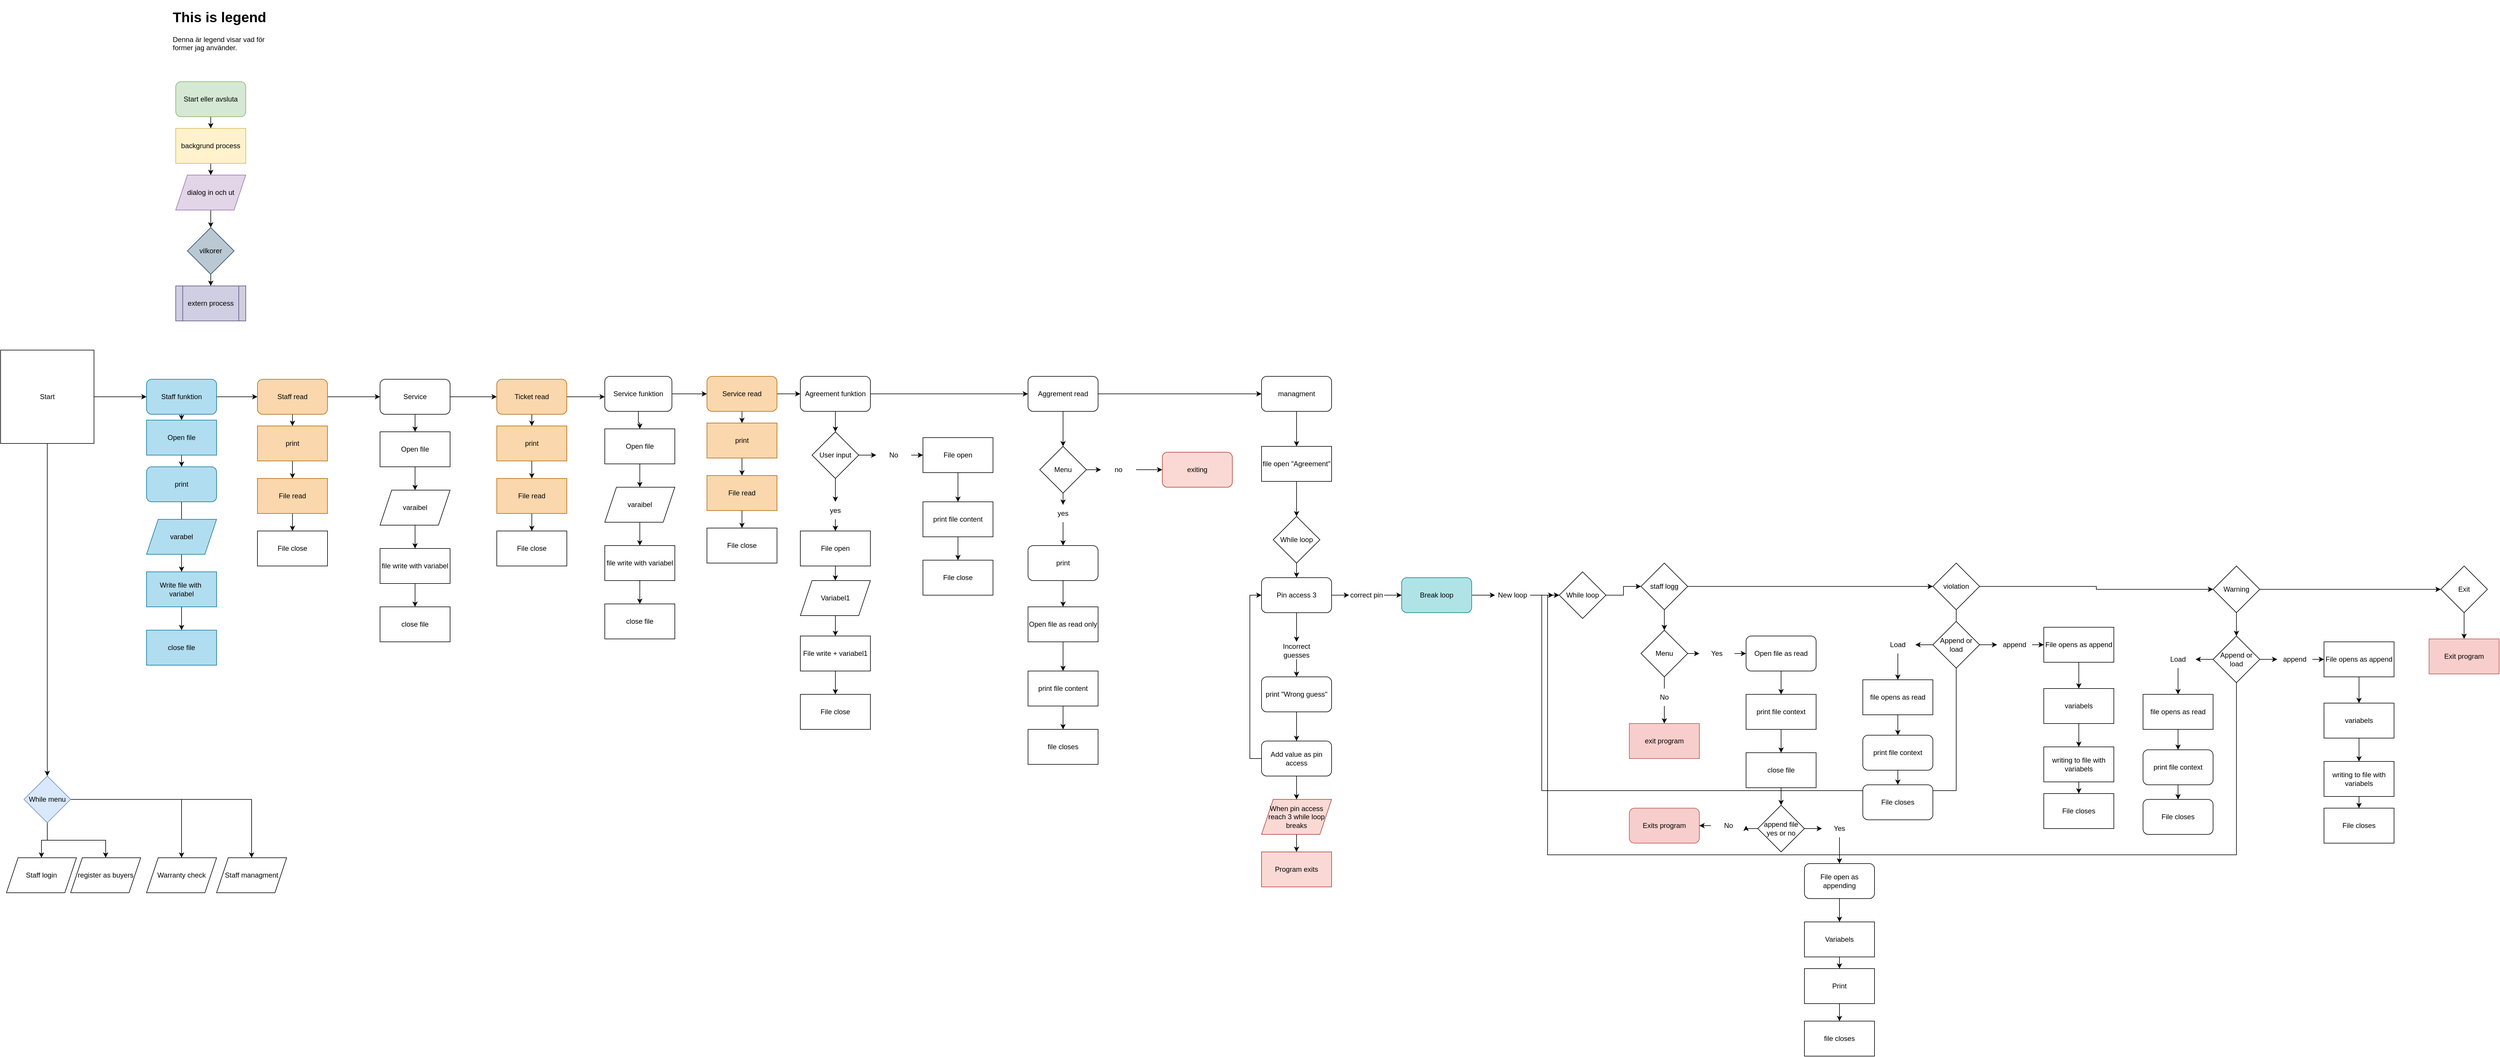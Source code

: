 <mxfile version="19.0.3" type="device"><diagram id="etsDUK-L8ssYxKM-hPAx" name="Page-1"><mxGraphModel dx="770" dy="2558" grid="1" gridSize="10" guides="1" tooltips="1" connect="1" arrows="1" fold="1" page="1" pageScale="1" pageWidth="850" pageHeight="1100" math="0" shadow="0"><root><mxCell id="0"/><mxCell id="1" parent="0"/><mxCell id="qffwkx-QVSeS7XkW_qyb-30" style="edgeStyle=orthogonalEdgeStyle;rounded=0;orthogonalLoop=1;jettySize=auto;html=1;" parent="1" source="qffwkx-QVSeS7XkW_qyb-1" target="qffwkx-QVSeS7XkW_qyb-2" edge="1"><mxGeometry relative="1" as="geometry"/></mxCell><mxCell id="CJwSPRKQZsO8ntQ9hQlv-50" style="edgeStyle=orthogonalEdgeStyle;rounded=0;orthogonalLoop=1;jettySize=auto;html=1;" edge="1" parent="1" source="qffwkx-QVSeS7XkW_qyb-1" target="CJwSPRKQZsO8ntQ9hQlv-49"><mxGeometry relative="1" as="geometry"/></mxCell><mxCell id="qffwkx-QVSeS7XkW_qyb-1" value="Start" style="rounded=0;whiteSpace=wrap;html=1;" parent="1" vertex="1"><mxGeometry x="240" y="420" width="160" height="160" as="geometry"/></mxCell><mxCell id="qffwkx-QVSeS7XkW_qyb-9" style="edgeStyle=orthogonalEdgeStyle;rounded=0;orthogonalLoop=1;jettySize=auto;html=1;exitX=0.5;exitY=1;exitDx=0;exitDy=0;entryX=0.5;entryY=0;entryDx=0;entryDy=0;" parent="1" source="qffwkx-QVSeS7XkW_qyb-2" edge="1"><mxGeometry relative="1" as="geometry"><mxPoint x="550" y="540" as="targetPoint"/></mxGeometry></mxCell><mxCell id="qffwkx-QVSeS7XkW_qyb-31" style="edgeStyle=orthogonalEdgeStyle;rounded=0;orthogonalLoop=1;jettySize=auto;html=1;" parent="1" source="qffwkx-QVSeS7XkW_qyb-2" target="qffwkx-QVSeS7XkW_qyb-32" edge="1"><mxGeometry relative="1" as="geometry"><mxPoint x="710" y="500" as="targetPoint"/></mxGeometry></mxCell><mxCell id="qffwkx-QVSeS7XkW_qyb-2" value="Staff funktion" style="rounded=1;whiteSpace=wrap;html=1;fillColor=#b1ddf0;strokeColor=#10739e;" parent="1" vertex="1"><mxGeometry x="490" y="470" width="120" height="60" as="geometry"/></mxCell><mxCell id="qffwkx-QVSeS7XkW_qyb-6" style="edgeStyle=orthogonalEdgeStyle;rounded=0;orthogonalLoop=1;jettySize=auto;html=1;entryX=0.75;entryY=0;entryDx=0;entryDy=0;" parent="1" source="qffwkx-QVSeS7XkW_qyb-3" target="qffwkx-QVSeS7XkW_qyb-25" edge="1"><mxGeometry relative="1" as="geometry"><mxPoint x="550" y="720" as="targetPoint"/><Array as="points"><mxPoint x="550" y="740"/></Array></mxGeometry></mxCell><mxCell id="qffwkx-QVSeS7XkW_qyb-3" value="print" style="rounded=1;whiteSpace=wrap;html=1;fillColor=#b1ddf0;strokeColor=#10739e;" parent="1" vertex="1"><mxGeometry x="490" y="620" width="120" height="60" as="geometry"/></mxCell><mxCell id="qffwkx-QVSeS7XkW_qyb-10" style="edgeStyle=orthogonalEdgeStyle;rounded=0;orthogonalLoop=1;jettySize=auto;html=1;exitX=0.5;exitY=1;exitDx=0;exitDy=0;entryX=0.5;entryY=0;entryDx=0;entryDy=0;" parent="1" target="qffwkx-QVSeS7XkW_qyb-3" edge="1"><mxGeometry relative="1" as="geometry"><mxPoint x="550" y="600" as="sourcePoint"/></mxGeometry></mxCell><mxCell id="qffwkx-QVSeS7XkW_qyb-19" style="edgeStyle=orthogonalEdgeStyle;rounded=0;orthogonalLoop=1;jettySize=auto;html=1;" parent="1" source="qffwkx-QVSeS7XkW_qyb-14" target="qffwkx-QVSeS7XkW_qyb-15" edge="1"><mxGeometry relative="1" as="geometry"/></mxCell><mxCell id="qffwkx-QVSeS7XkW_qyb-14" value="Start eller avsluta" style="rounded=1;whiteSpace=wrap;html=1;fillColor=#d5e8d4;strokeColor=#82b366;" parent="1" vertex="1"><mxGeometry x="540" y="-40" width="120" height="60" as="geometry"/></mxCell><mxCell id="qffwkx-QVSeS7XkW_qyb-20" style="edgeStyle=orthogonalEdgeStyle;rounded=0;orthogonalLoop=1;jettySize=auto;html=1;exitX=0.5;exitY=1;exitDx=0;exitDy=0;" parent="1" source="qffwkx-QVSeS7XkW_qyb-15" target="qffwkx-QVSeS7XkW_qyb-16" edge="1"><mxGeometry relative="1" as="geometry"/></mxCell><mxCell id="qffwkx-QVSeS7XkW_qyb-15" value="backgrund process" style="rounded=0;whiteSpace=wrap;html=1;fillColor=#fff2cc;strokeColor=#d6b656;" parent="1" vertex="1"><mxGeometry x="540" y="40" width="120" height="60" as="geometry"/></mxCell><mxCell id="qffwkx-QVSeS7XkW_qyb-21" style="edgeStyle=orthogonalEdgeStyle;rounded=0;orthogonalLoop=1;jettySize=auto;html=1;" parent="1" source="qffwkx-QVSeS7XkW_qyb-16" target="qffwkx-QVSeS7XkW_qyb-17" edge="1"><mxGeometry relative="1" as="geometry"/></mxCell><mxCell id="qffwkx-QVSeS7XkW_qyb-16" value="dialog in och ut" style="shape=parallelogram;perimeter=parallelogramPerimeter;whiteSpace=wrap;html=1;fixedSize=1;fillColor=#e1d5e7;strokeColor=#9673a6;" parent="1" vertex="1"><mxGeometry x="540" y="120" width="120" height="60" as="geometry"/></mxCell><mxCell id="qffwkx-QVSeS7XkW_qyb-22" style="edgeStyle=orthogonalEdgeStyle;rounded=0;orthogonalLoop=1;jettySize=auto;html=1;exitX=0.5;exitY=1;exitDx=0;exitDy=0;" parent="1" source="qffwkx-QVSeS7XkW_qyb-17" target="qffwkx-QVSeS7XkW_qyb-18" edge="1"><mxGeometry relative="1" as="geometry"/></mxCell><mxCell id="qffwkx-QVSeS7XkW_qyb-17" value="vilkorer" style="rhombus;whiteSpace=wrap;html=1;fillColor=#bac8d3;strokeColor=#23445d;" parent="1" vertex="1"><mxGeometry x="560" y="210" width="80" height="80" as="geometry"/></mxCell><mxCell id="qffwkx-QVSeS7XkW_qyb-18" value="extern process&lt;br&gt;" style="shape=process;whiteSpace=wrap;html=1;backgroundOutline=1;fillColor=#d0cee2;strokeColor=#56517e;" parent="1" vertex="1"><mxGeometry x="540" y="310" width="120" height="60" as="geometry"/></mxCell><mxCell id="qffwkx-QVSeS7XkW_qyb-23" value="&lt;h1&gt;This is legend&lt;/h1&gt;&lt;div&gt;Denna är legend visar vad för former jag använder.&lt;/div&gt;" style="text;html=1;strokeColor=none;fillColor=none;spacing=5;spacingTop=-20;whiteSpace=wrap;overflow=hidden;rounded=0;" parent="1" vertex="1"><mxGeometry x="530" y="-170" width="190" height="120" as="geometry"/></mxCell><mxCell id="qffwkx-QVSeS7XkW_qyb-24" value="Open file" style="rounded=0;whiteSpace=wrap;html=1;fillColor=#b1ddf0;strokeColor=#10739e;" parent="1" vertex="1"><mxGeometry x="490" y="540" width="120" height="60" as="geometry"/></mxCell><mxCell id="qffwkx-QVSeS7XkW_qyb-26" style="edgeStyle=orthogonalEdgeStyle;rounded=0;orthogonalLoop=1;jettySize=auto;html=1;exitX=0.5;exitY=1;exitDx=0;exitDy=0;" parent="1" source="qffwkx-QVSeS7XkW_qyb-25" edge="1"><mxGeometry relative="1" as="geometry"><mxPoint x="550.029" y="800" as="targetPoint"/></mxGeometry></mxCell><mxCell id="qffwkx-QVSeS7XkW_qyb-25" value="varabel" style="shape=parallelogram;perimeter=parallelogramPerimeter;whiteSpace=wrap;html=1;fixedSize=1;fillColor=#b1ddf0;strokeColor=#10739e;" parent="1" vertex="1"><mxGeometry x="490" y="710" width="120" height="60" as="geometry"/></mxCell><mxCell id="qffwkx-QVSeS7XkW_qyb-29" style="edgeStyle=orthogonalEdgeStyle;rounded=0;orthogonalLoop=1;jettySize=auto;html=1;" parent="1" source="qffwkx-QVSeS7XkW_qyb-27" target="qffwkx-QVSeS7XkW_qyb-28" edge="1"><mxGeometry relative="1" as="geometry"/></mxCell><mxCell id="qffwkx-QVSeS7XkW_qyb-27" value="Write file with&amp;nbsp; variabel" style="rounded=0;whiteSpace=wrap;html=1;fillColor=#b1ddf0;strokeColor=#10739e;" parent="1" vertex="1"><mxGeometry x="490" y="800" width="120" height="60" as="geometry"/></mxCell><mxCell id="qffwkx-QVSeS7XkW_qyb-28" value="close file" style="rounded=0;whiteSpace=wrap;html=1;fillColor=#b1ddf0;strokeColor=#10739e;" parent="1" vertex="1"><mxGeometry x="490" y="900" width="120" height="60" as="geometry"/></mxCell><mxCell id="qffwkx-QVSeS7XkW_qyb-35" style="edgeStyle=orthogonalEdgeStyle;rounded=0;orthogonalLoop=1;jettySize=auto;html=1;exitX=0.5;exitY=1;exitDx=0;exitDy=0;" parent="1" source="qffwkx-QVSeS7XkW_qyb-32" target="qffwkx-QVSeS7XkW_qyb-34" edge="1"><mxGeometry relative="1" as="geometry"/></mxCell><mxCell id="qffwkx-QVSeS7XkW_qyb-39" style="edgeStyle=orthogonalEdgeStyle;rounded=0;orthogonalLoop=1;jettySize=auto;html=1;" parent="1" source="qffwkx-QVSeS7XkW_qyb-32" target="qffwkx-QVSeS7XkW_qyb-38" edge="1"><mxGeometry relative="1" as="geometry"/></mxCell><mxCell id="qffwkx-QVSeS7XkW_qyb-32" value="Staff read" style="rounded=1;whiteSpace=wrap;html=1;fillColor=#fad7ac;strokeColor=#b46504;" parent="1" vertex="1"><mxGeometry x="680" y="470" width="120" height="60" as="geometry"/></mxCell><mxCell id="qffwkx-QVSeS7XkW_qyb-36" style="edgeStyle=orthogonalEdgeStyle;rounded=0;orthogonalLoop=1;jettySize=auto;html=1;" parent="1" source="qffwkx-QVSeS7XkW_qyb-34" target="qffwkx-QVSeS7XkW_qyb-37" edge="1"><mxGeometry relative="1" as="geometry"><mxPoint x="740" y="640" as="targetPoint"/></mxGeometry></mxCell><mxCell id="qffwkx-QVSeS7XkW_qyb-34" value="print" style="rounded=0;whiteSpace=wrap;html=1;fillColor=#fad7ac;strokeColor=#b46504;" parent="1" vertex="1"><mxGeometry x="680" y="550" width="120" height="60" as="geometry"/></mxCell><mxCell id="qffwkx-QVSeS7XkW_qyb-58" style="edgeStyle=orthogonalEdgeStyle;rounded=0;orthogonalLoop=1;jettySize=auto;html=1;exitX=0.5;exitY=1;exitDx=0;exitDy=0;" parent="1" source="qffwkx-QVSeS7XkW_qyb-37" target="qffwkx-QVSeS7XkW_qyb-56" edge="1"><mxGeometry relative="1" as="geometry"/></mxCell><mxCell id="qffwkx-QVSeS7XkW_qyb-37" value="File read" style="rounded=0;whiteSpace=wrap;html=1;fillColor=#fad7ac;strokeColor=#b46504;" parent="1" vertex="1"><mxGeometry x="680" y="640" width="120" height="60" as="geometry"/></mxCell><mxCell id="qffwkx-QVSeS7XkW_qyb-41" style="edgeStyle=orthogonalEdgeStyle;rounded=0;orthogonalLoop=1;jettySize=auto;html=1;" parent="1" source="qffwkx-QVSeS7XkW_qyb-38" target="qffwkx-QVSeS7XkW_qyb-40" edge="1"><mxGeometry relative="1" as="geometry"/></mxCell><mxCell id="qffwkx-QVSeS7XkW_qyb-53" style="edgeStyle=orthogonalEdgeStyle;rounded=0;orthogonalLoop=1;jettySize=auto;html=1;entryX=0;entryY=0.5;entryDx=0;entryDy=0;" parent="1" source="qffwkx-QVSeS7XkW_qyb-38" target="qffwkx-QVSeS7XkW_qyb-49" edge="1"><mxGeometry relative="1" as="geometry"/></mxCell><mxCell id="qffwkx-QVSeS7XkW_qyb-38" value="Service" style="rounded=1;whiteSpace=wrap;html=1;" parent="1" vertex="1"><mxGeometry x="890" y="470" width="120" height="60" as="geometry"/></mxCell><mxCell id="qffwkx-QVSeS7XkW_qyb-43" style="edgeStyle=orthogonalEdgeStyle;rounded=0;orthogonalLoop=1;jettySize=auto;html=1;exitX=0.5;exitY=1;exitDx=0;exitDy=0;" parent="1" source="qffwkx-QVSeS7XkW_qyb-40" target="qffwkx-QVSeS7XkW_qyb-42" edge="1"><mxGeometry relative="1" as="geometry"/></mxCell><mxCell id="qffwkx-QVSeS7XkW_qyb-40" value="Open file" style="rounded=0;whiteSpace=wrap;html=1;" parent="1" vertex="1"><mxGeometry x="890" y="560" width="120" height="60" as="geometry"/></mxCell><mxCell id="qffwkx-QVSeS7XkW_qyb-45" style="edgeStyle=orthogonalEdgeStyle;rounded=0;orthogonalLoop=1;jettySize=auto;html=1;" parent="1" source="qffwkx-QVSeS7XkW_qyb-42" target="qffwkx-QVSeS7XkW_qyb-44" edge="1"><mxGeometry relative="1" as="geometry"/></mxCell><mxCell id="qffwkx-QVSeS7XkW_qyb-42" value="varaibel" style="shape=parallelogram;perimeter=parallelogramPerimeter;whiteSpace=wrap;html=1;fixedSize=1;" parent="1" vertex="1"><mxGeometry x="890" y="660" width="120" height="60" as="geometry"/></mxCell><mxCell id="qffwkx-QVSeS7XkW_qyb-47" style="edgeStyle=orthogonalEdgeStyle;rounded=0;orthogonalLoop=1;jettySize=auto;html=1;" parent="1" source="qffwkx-QVSeS7XkW_qyb-44" target="qffwkx-QVSeS7XkW_qyb-46" edge="1"><mxGeometry relative="1" as="geometry"/></mxCell><mxCell id="qffwkx-QVSeS7XkW_qyb-44" value="file write with variabel" style="rounded=0;whiteSpace=wrap;html=1;" parent="1" vertex="1"><mxGeometry x="890" y="760" width="120" height="60" as="geometry"/></mxCell><mxCell id="qffwkx-QVSeS7XkW_qyb-46" value="close file" style="rounded=0;whiteSpace=wrap;html=1;" parent="1" vertex="1"><mxGeometry x="890" y="860" width="120" height="60" as="geometry"/></mxCell><mxCell id="qffwkx-QVSeS7XkW_qyb-48" style="edgeStyle=orthogonalEdgeStyle;rounded=0;orthogonalLoop=1;jettySize=auto;html=1;exitX=0.5;exitY=1;exitDx=0;exitDy=0;" parent="1" source="qffwkx-QVSeS7XkW_qyb-49" target="qffwkx-QVSeS7XkW_qyb-51" edge="1"><mxGeometry relative="1" as="geometry"/></mxCell><mxCell id="qffwkx-QVSeS7XkW_qyb-68" style="edgeStyle=orthogonalEdgeStyle;rounded=0;orthogonalLoop=1;jettySize=auto;html=1;" parent="1" source="qffwkx-QVSeS7XkW_qyb-49" target="qffwkx-QVSeS7XkW_qyb-60" edge="1"><mxGeometry relative="1" as="geometry"><Array as="points"><mxPoint x="1270" y="500"/><mxPoint x="1270" y="500"/></Array></mxGeometry></mxCell><mxCell id="qffwkx-QVSeS7XkW_qyb-49" value="Ticket read" style="rounded=1;whiteSpace=wrap;html=1;fillColor=#fad7ac;strokeColor=#b46504;" parent="1" vertex="1"><mxGeometry x="1090" y="470" width="120" height="60" as="geometry"/></mxCell><mxCell id="qffwkx-QVSeS7XkW_qyb-50" style="edgeStyle=orthogonalEdgeStyle;rounded=0;orthogonalLoop=1;jettySize=auto;html=1;" parent="1" source="qffwkx-QVSeS7XkW_qyb-51" target="qffwkx-QVSeS7XkW_qyb-52" edge="1"><mxGeometry relative="1" as="geometry"><mxPoint x="1150" y="640" as="targetPoint"/></mxGeometry></mxCell><mxCell id="qffwkx-QVSeS7XkW_qyb-51" value="print" style="rounded=0;whiteSpace=wrap;html=1;fillColor=#fad7ac;strokeColor=#b46504;" parent="1" vertex="1"><mxGeometry x="1090" y="550" width="120" height="60" as="geometry"/></mxCell><mxCell id="qffwkx-QVSeS7XkW_qyb-55" style="edgeStyle=orthogonalEdgeStyle;rounded=0;orthogonalLoop=1;jettySize=auto;html=1;" parent="1" source="qffwkx-QVSeS7XkW_qyb-52" target="qffwkx-QVSeS7XkW_qyb-54" edge="1"><mxGeometry relative="1" as="geometry"/></mxCell><mxCell id="qffwkx-QVSeS7XkW_qyb-52" value="File read" style="rounded=0;whiteSpace=wrap;html=1;fillColor=#fad7ac;strokeColor=#b46504;" parent="1" vertex="1"><mxGeometry x="1090" y="640" width="120" height="60" as="geometry"/></mxCell><mxCell id="qffwkx-QVSeS7XkW_qyb-54" value="File close" style="rounded=0;whiteSpace=wrap;html=1;" parent="1" vertex="1"><mxGeometry x="1090" y="730" width="120" height="60" as="geometry"/></mxCell><mxCell id="qffwkx-QVSeS7XkW_qyb-56" value="File close" style="rounded=0;whiteSpace=wrap;html=1;" parent="1" vertex="1"><mxGeometry x="680" y="730" width="120" height="60" as="geometry"/></mxCell><mxCell id="qffwkx-QVSeS7XkW_qyb-59" style="edgeStyle=orthogonalEdgeStyle;rounded=0;orthogonalLoop=1;jettySize=auto;html=1;" parent="1" source="qffwkx-QVSeS7XkW_qyb-60" target="qffwkx-QVSeS7XkW_qyb-62" edge="1"><mxGeometry relative="1" as="geometry"/></mxCell><mxCell id="qffwkx-QVSeS7XkW_qyb-76" style="edgeStyle=orthogonalEdgeStyle;rounded=0;orthogonalLoop=1;jettySize=auto;html=1;" parent="1" source="qffwkx-QVSeS7XkW_qyb-60" target="qffwkx-QVSeS7XkW_qyb-70" edge="1"><mxGeometry relative="1" as="geometry"/></mxCell><mxCell id="qffwkx-QVSeS7XkW_qyb-60" value="Service funktion" style="rounded=1;whiteSpace=wrap;html=1;" parent="1" vertex="1"><mxGeometry x="1275" y="465" width="115" height="60" as="geometry"/></mxCell><mxCell id="qffwkx-QVSeS7XkW_qyb-61" style="edgeStyle=orthogonalEdgeStyle;rounded=0;orthogonalLoop=1;jettySize=auto;html=1;exitX=0.5;exitY=1;exitDx=0;exitDy=0;" parent="1" source="qffwkx-QVSeS7XkW_qyb-62" target="qffwkx-QVSeS7XkW_qyb-64" edge="1"><mxGeometry relative="1" as="geometry"/></mxCell><mxCell id="qffwkx-QVSeS7XkW_qyb-62" value="Open file" style="rounded=0;whiteSpace=wrap;html=1;" parent="1" vertex="1"><mxGeometry x="1275" y="555" width="120" height="60" as="geometry"/></mxCell><mxCell id="qffwkx-QVSeS7XkW_qyb-63" style="edgeStyle=orthogonalEdgeStyle;rounded=0;orthogonalLoop=1;jettySize=auto;html=1;" parent="1" source="qffwkx-QVSeS7XkW_qyb-64" target="qffwkx-QVSeS7XkW_qyb-66" edge="1"><mxGeometry relative="1" as="geometry"/></mxCell><mxCell id="qffwkx-QVSeS7XkW_qyb-64" value="varaibel" style="shape=parallelogram;perimeter=parallelogramPerimeter;whiteSpace=wrap;html=1;fixedSize=1;" parent="1" vertex="1"><mxGeometry x="1275" y="655" width="120" height="60" as="geometry"/></mxCell><mxCell id="qffwkx-QVSeS7XkW_qyb-65" style="edgeStyle=orthogonalEdgeStyle;rounded=0;orthogonalLoop=1;jettySize=auto;html=1;" parent="1" source="qffwkx-QVSeS7XkW_qyb-66" target="qffwkx-QVSeS7XkW_qyb-67" edge="1"><mxGeometry relative="1" as="geometry"/></mxCell><mxCell id="qffwkx-QVSeS7XkW_qyb-66" value="file write with variabel" style="rounded=0;whiteSpace=wrap;html=1;" parent="1" vertex="1"><mxGeometry x="1275" y="755" width="120" height="60" as="geometry"/></mxCell><mxCell id="qffwkx-QVSeS7XkW_qyb-67" value="close file" style="rounded=0;whiteSpace=wrap;html=1;" parent="1" vertex="1"><mxGeometry x="1275" y="855" width="120" height="60" as="geometry"/></mxCell><mxCell id="qffwkx-QVSeS7XkW_qyb-69" style="edgeStyle=orthogonalEdgeStyle;rounded=0;orthogonalLoop=1;jettySize=auto;html=1;exitX=0.5;exitY=1;exitDx=0;exitDy=0;" parent="1" source="qffwkx-QVSeS7XkW_qyb-70" target="qffwkx-QVSeS7XkW_qyb-72" edge="1"><mxGeometry relative="1" as="geometry"/></mxCell><mxCell id="qffwkx-QVSeS7XkW_qyb-78" style="edgeStyle=orthogonalEdgeStyle;rounded=0;orthogonalLoop=1;jettySize=auto;html=1;exitX=1;exitY=0.5;exitDx=0;exitDy=0;" parent="1" source="qffwkx-QVSeS7XkW_qyb-70" target="qffwkx-QVSeS7XkW_qyb-77" edge="1"><mxGeometry relative="1" as="geometry"/></mxCell><mxCell id="qffwkx-QVSeS7XkW_qyb-70" value="Service read" style="rounded=1;whiteSpace=wrap;html=1;fillColor=#fad7ac;strokeColor=#b46504;" parent="1" vertex="1"><mxGeometry x="1450" y="465" width="120" height="60" as="geometry"/></mxCell><mxCell id="qffwkx-QVSeS7XkW_qyb-71" style="edgeStyle=orthogonalEdgeStyle;rounded=0;orthogonalLoop=1;jettySize=auto;html=1;" parent="1" source="qffwkx-QVSeS7XkW_qyb-72" target="qffwkx-QVSeS7XkW_qyb-74" edge="1"><mxGeometry relative="1" as="geometry"><mxPoint x="1510" y="635" as="targetPoint"/></mxGeometry></mxCell><mxCell id="qffwkx-QVSeS7XkW_qyb-72" value="print" style="rounded=0;whiteSpace=wrap;html=1;fillColor=#fad7ac;strokeColor=#b46504;" parent="1" vertex="1"><mxGeometry x="1450" y="545" width="120" height="60" as="geometry"/></mxCell><mxCell id="qffwkx-QVSeS7XkW_qyb-73" style="edgeStyle=orthogonalEdgeStyle;rounded=0;orthogonalLoop=1;jettySize=auto;html=1;" parent="1" source="qffwkx-QVSeS7XkW_qyb-74" target="qffwkx-QVSeS7XkW_qyb-75" edge="1"><mxGeometry relative="1" as="geometry"/></mxCell><mxCell id="qffwkx-QVSeS7XkW_qyb-74" value="File read" style="rounded=0;whiteSpace=wrap;html=1;fillColor=#fad7ac;strokeColor=#b46504;" parent="1" vertex="1"><mxGeometry x="1450" y="635" width="120" height="60" as="geometry"/></mxCell><mxCell id="qffwkx-QVSeS7XkW_qyb-75" value="File close" style="rounded=0;whiteSpace=wrap;html=1;" parent="1" vertex="1"><mxGeometry x="1450" y="725" width="120" height="60" as="geometry"/></mxCell><mxCell id="qffwkx-QVSeS7XkW_qyb-81" style="edgeStyle=orthogonalEdgeStyle;rounded=0;orthogonalLoop=1;jettySize=auto;html=1;" parent="1" source="qffwkx-QVSeS7XkW_qyb-77" target="qffwkx-QVSeS7XkW_qyb-80" edge="1"><mxGeometry relative="1" as="geometry"/></mxCell><mxCell id="qffwkx-QVSeS7XkW_qyb-103" style="edgeStyle=orthogonalEdgeStyle;rounded=0;orthogonalLoop=1;jettySize=auto;html=1;" parent="1" source="qffwkx-QVSeS7XkW_qyb-77" target="qffwkx-QVSeS7XkW_qyb-102" edge="1"><mxGeometry relative="1" as="geometry"/></mxCell><mxCell id="qffwkx-QVSeS7XkW_qyb-77" value="Agreement funktion" style="rounded=1;whiteSpace=wrap;html=1;" parent="1" vertex="1"><mxGeometry x="1610" y="465" width="120" height="60" as="geometry"/></mxCell><mxCell id="qffwkx-QVSeS7XkW_qyb-82" style="edgeStyle=orthogonalEdgeStyle;rounded=0;orthogonalLoop=1;jettySize=auto;html=1;" parent="1" source="qffwkx-QVSeS7XkW_qyb-80" target="qffwkx-QVSeS7XkW_qyb-83" edge="1"><mxGeometry relative="1" as="geometry"><mxPoint x="1670" y="700" as="targetPoint"/></mxGeometry></mxCell><mxCell id="qffwkx-QVSeS7XkW_qyb-85" style="edgeStyle=orthogonalEdgeStyle;rounded=0;orthogonalLoop=1;jettySize=auto;html=1;exitX=1;exitY=0.5;exitDx=0;exitDy=0;" parent="1" source="qffwkx-QVSeS7XkW_qyb-80" target="qffwkx-QVSeS7XkW_qyb-84" edge="1"><mxGeometry relative="1" as="geometry"/></mxCell><mxCell id="qffwkx-QVSeS7XkW_qyb-80" value="User input" style="rhombus;whiteSpace=wrap;html=1;" parent="1" vertex="1"><mxGeometry x="1630" y="560" width="80" height="80" as="geometry"/></mxCell><mxCell id="qffwkx-QVSeS7XkW_qyb-87" value="" style="edgeStyle=orthogonalEdgeStyle;rounded=0;orthogonalLoop=1;jettySize=auto;html=1;" parent="1" source="qffwkx-QVSeS7XkW_qyb-83" target="qffwkx-QVSeS7XkW_qyb-86" edge="1"><mxGeometry relative="1" as="geometry"/></mxCell><mxCell id="qffwkx-QVSeS7XkW_qyb-88" style="edgeStyle=orthogonalEdgeStyle;rounded=0;orthogonalLoop=1;jettySize=auto;html=1;exitX=0.5;exitY=1;exitDx=0;exitDy=0;entryX=0.5;entryY=0;entryDx=0;entryDy=0;" parent="1" source="qffwkx-QVSeS7XkW_qyb-83" target="qffwkx-QVSeS7XkW_qyb-86" edge="1"><mxGeometry relative="1" as="geometry"/></mxCell><mxCell id="qffwkx-QVSeS7XkW_qyb-83" value="yes" style="text;html=1;strokeColor=none;fillColor=none;align=center;verticalAlign=middle;whiteSpace=wrap;rounded=0;" parent="1" vertex="1"><mxGeometry x="1640" y="680" width="60" height="30" as="geometry"/></mxCell><mxCell id="qffwkx-QVSeS7XkW_qyb-96" style="edgeStyle=orthogonalEdgeStyle;rounded=0;orthogonalLoop=1;jettySize=auto;html=1;" parent="1" source="qffwkx-QVSeS7XkW_qyb-84" target="qffwkx-QVSeS7XkW_qyb-95" edge="1"><mxGeometry relative="1" as="geometry"/></mxCell><mxCell id="qffwkx-QVSeS7XkW_qyb-84" value="No" style="text;html=1;strokeColor=none;fillColor=none;align=center;verticalAlign=middle;whiteSpace=wrap;rounded=0;" parent="1" vertex="1"><mxGeometry x="1740" y="585" width="60" height="30" as="geometry"/></mxCell><mxCell id="qffwkx-QVSeS7XkW_qyb-90" style="edgeStyle=orthogonalEdgeStyle;rounded=0;orthogonalLoop=1;jettySize=auto;html=1;exitX=0.5;exitY=1;exitDx=0;exitDy=0;" parent="1" source="qffwkx-QVSeS7XkW_qyb-86" target="qffwkx-QVSeS7XkW_qyb-89" edge="1"><mxGeometry relative="1" as="geometry"/></mxCell><mxCell id="qffwkx-QVSeS7XkW_qyb-86" value="File open" style="rounded=0;whiteSpace=wrap;html=1;" parent="1" vertex="1"><mxGeometry x="1610" y="730" width="120" height="60" as="geometry"/></mxCell><mxCell id="qffwkx-QVSeS7XkW_qyb-92" style="edgeStyle=orthogonalEdgeStyle;rounded=0;orthogonalLoop=1;jettySize=auto;html=1;" parent="1" source="qffwkx-QVSeS7XkW_qyb-89" target="qffwkx-QVSeS7XkW_qyb-91" edge="1"><mxGeometry relative="1" as="geometry"/></mxCell><mxCell id="qffwkx-QVSeS7XkW_qyb-89" value="Variabel1" style="shape=parallelogram;perimeter=parallelogramPerimeter;whiteSpace=wrap;html=1;fixedSize=1;" parent="1" vertex="1"><mxGeometry x="1610" y="815" width="120" height="60" as="geometry"/></mxCell><mxCell id="qffwkx-QVSeS7XkW_qyb-94" style="edgeStyle=orthogonalEdgeStyle;rounded=0;orthogonalLoop=1;jettySize=auto;html=1;" parent="1" source="qffwkx-QVSeS7XkW_qyb-91" target="qffwkx-QVSeS7XkW_qyb-93" edge="1"><mxGeometry relative="1" as="geometry"/></mxCell><mxCell id="qffwkx-QVSeS7XkW_qyb-91" value="File write + variabel1" style="rounded=0;whiteSpace=wrap;html=1;" parent="1" vertex="1"><mxGeometry x="1610" y="910" width="120" height="60" as="geometry"/></mxCell><mxCell id="qffwkx-QVSeS7XkW_qyb-93" value="File close" style="rounded=0;whiteSpace=wrap;html=1;" parent="1" vertex="1"><mxGeometry x="1610" y="1010" width="120" height="60" as="geometry"/></mxCell><mxCell id="qffwkx-QVSeS7XkW_qyb-99" style="edgeStyle=orthogonalEdgeStyle;rounded=0;orthogonalLoop=1;jettySize=auto;html=1;" parent="1" source="qffwkx-QVSeS7XkW_qyb-95" target="qffwkx-QVSeS7XkW_qyb-98" edge="1"><mxGeometry relative="1" as="geometry"/></mxCell><mxCell id="qffwkx-QVSeS7XkW_qyb-95" value="File open" style="rounded=0;whiteSpace=wrap;html=1;" parent="1" vertex="1"><mxGeometry x="1820" y="570" width="120" height="60" as="geometry"/></mxCell><mxCell id="qffwkx-QVSeS7XkW_qyb-101" style="edgeStyle=orthogonalEdgeStyle;rounded=0;orthogonalLoop=1;jettySize=auto;html=1;" parent="1" source="qffwkx-QVSeS7XkW_qyb-98" target="qffwkx-QVSeS7XkW_qyb-100" edge="1"><mxGeometry relative="1" as="geometry"/></mxCell><mxCell id="qffwkx-QVSeS7XkW_qyb-98" value="print file content" style="rounded=0;whiteSpace=wrap;html=1;" parent="1" vertex="1"><mxGeometry x="1820" y="680" width="120" height="60" as="geometry"/></mxCell><mxCell id="qffwkx-QVSeS7XkW_qyb-100" value="File close" style="rounded=0;whiteSpace=wrap;html=1;" parent="1" vertex="1"><mxGeometry x="1820" y="780" width="120" height="60" as="geometry"/></mxCell><mxCell id="qffwkx-QVSeS7XkW_qyb-107" style="edgeStyle=orthogonalEdgeStyle;rounded=0;orthogonalLoop=1;jettySize=auto;html=1;exitX=0.5;exitY=1;exitDx=0;exitDy=0;entryX=0.5;entryY=0;entryDx=0;entryDy=0;" parent="1" source="qffwkx-QVSeS7XkW_qyb-102" target="qffwkx-QVSeS7XkW_qyb-105" edge="1"><mxGeometry relative="1" as="geometry"/></mxCell><mxCell id="qffwkx-QVSeS7XkW_qyb-124" style="edgeStyle=orthogonalEdgeStyle;rounded=0;orthogonalLoop=1;jettySize=auto;html=1;entryX=0;entryY=0.5;entryDx=0;entryDy=0;" parent="1" source="qffwkx-QVSeS7XkW_qyb-102" target="qffwkx-QVSeS7XkW_qyb-123" edge="1"><mxGeometry relative="1" as="geometry"/></mxCell><mxCell id="qffwkx-QVSeS7XkW_qyb-102" value="Aggrement read" style="rounded=1;whiteSpace=wrap;html=1;" parent="1" vertex="1"><mxGeometry x="2000" y="465" width="120" height="60" as="geometry"/></mxCell><mxCell id="qffwkx-QVSeS7XkW_qyb-108" style="edgeStyle=orthogonalEdgeStyle;rounded=0;orthogonalLoop=1;jettySize=auto;html=1;" parent="1" source="qffwkx-QVSeS7XkW_qyb-105" target="qffwkx-QVSeS7XkW_qyb-109" edge="1"><mxGeometry relative="1" as="geometry"><mxPoint x="2060" y="700" as="targetPoint"/></mxGeometry></mxCell><mxCell id="qffwkx-QVSeS7XkW_qyb-111" style="edgeStyle=orthogonalEdgeStyle;rounded=0;orthogonalLoop=1;jettySize=auto;html=1;" parent="1" source="qffwkx-QVSeS7XkW_qyb-105" target="qffwkx-QVSeS7XkW_qyb-110" edge="1"><mxGeometry relative="1" as="geometry"/></mxCell><mxCell id="qffwkx-QVSeS7XkW_qyb-105" value="Menu" style="rhombus;whiteSpace=wrap;html=1;" parent="1" vertex="1"><mxGeometry x="2020" y="585" width="80" height="80" as="geometry"/></mxCell><mxCell id="qffwkx-QVSeS7XkW_qyb-116" style="edgeStyle=orthogonalEdgeStyle;rounded=0;orthogonalLoop=1;jettySize=auto;html=1;" parent="1" source="qffwkx-QVSeS7XkW_qyb-109" target="qffwkx-QVSeS7XkW_qyb-115" edge="1"><mxGeometry relative="1" as="geometry"/></mxCell><mxCell id="qffwkx-QVSeS7XkW_qyb-109" value="yes" style="text;html=1;strokeColor=none;fillColor=none;align=center;verticalAlign=middle;whiteSpace=wrap;rounded=0;" parent="1" vertex="1"><mxGeometry x="2030" y="685" width="60" height="30" as="geometry"/></mxCell><mxCell id="qffwkx-QVSeS7XkW_qyb-113" style="edgeStyle=orthogonalEdgeStyle;rounded=0;orthogonalLoop=1;jettySize=auto;html=1;" parent="1" source="qffwkx-QVSeS7XkW_qyb-110" target="qffwkx-QVSeS7XkW_qyb-112" edge="1"><mxGeometry relative="1" as="geometry"/></mxCell><mxCell id="qffwkx-QVSeS7XkW_qyb-110" value="no" style="text;html=1;strokeColor=none;fillColor=none;align=center;verticalAlign=middle;whiteSpace=wrap;rounded=0;" parent="1" vertex="1"><mxGeometry x="2125" y="610" width="60" height="30" as="geometry"/></mxCell><mxCell id="qffwkx-QVSeS7XkW_qyb-112" value="exiting" style="rounded=1;whiteSpace=wrap;html=1;fillColor=#fad9d5;strokeColor=#ae4132;" parent="1" vertex="1"><mxGeometry x="2230" y="595" width="120" height="60" as="geometry"/></mxCell><mxCell id="qffwkx-QVSeS7XkW_qyb-118" style="edgeStyle=orthogonalEdgeStyle;rounded=0;orthogonalLoop=1;jettySize=auto;html=1;" parent="1" source="qffwkx-QVSeS7XkW_qyb-115" target="qffwkx-QVSeS7XkW_qyb-117" edge="1"><mxGeometry relative="1" as="geometry"/></mxCell><mxCell id="qffwkx-QVSeS7XkW_qyb-115" value="print" style="rounded=1;whiteSpace=wrap;html=1;" parent="1" vertex="1"><mxGeometry x="2000" y="755" width="120" height="60" as="geometry"/></mxCell><mxCell id="qffwkx-QVSeS7XkW_qyb-120" style="edgeStyle=orthogonalEdgeStyle;rounded=0;orthogonalLoop=1;jettySize=auto;html=1;" parent="1" source="qffwkx-QVSeS7XkW_qyb-117" target="qffwkx-QVSeS7XkW_qyb-119" edge="1"><mxGeometry relative="1" as="geometry"/></mxCell><mxCell id="qffwkx-QVSeS7XkW_qyb-117" value="Open file as read only" style="rounded=0;whiteSpace=wrap;html=1;" parent="1" vertex="1"><mxGeometry x="2000" y="860" width="120" height="60" as="geometry"/></mxCell><mxCell id="qffwkx-QVSeS7XkW_qyb-122" style="edgeStyle=orthogonalEdgeStyle;rounded=0;orthogonalLoop=1;jettySize=auto;html=1;exitX=0.5;exitY=1;exitDx=0;exitDy=0;" parent="1" source="qffwkx-QVSeS7XkW_qyb-119" target="qffwkx-QVSeS7XkW_qyb-121" edge="1"><mxGeometry relative="1" as="geometry"/></mxCell><mxCell id="qffwkx-QVSeS7XkW_qyb-119" value="print file content" style="rounded=0;whiteSpace=wrap;html=1;" parent="1" vertex="1"><mxGeometry x="2000" y="970" width="120" height="60" as="geometry"/></mxCell><mxCell id="qffwkx-QVSeS7XkW_qyb-121" value="file closes" style="rounded=0;whiteSpace=wrap;html=1;" parent="1" vertex="1"><mxGeometry x="2000" y="1070" width="120" height="60" as="geometry"/></mxCell><mxCell id="qffwkx-QVSeS7XkW_qyb-128" style="edgeStyle=orthogonalEdgeStyle;rounded=0;orthogonalLoop=1;jettySize=auto;html=1;" parent="1" source="qffwkx-QVSeS7XkW_qyb-123" target="qffwkx-QVSeS7XkW_qyb-127" edge="1"><mxGeometry relative="1" as="geometry"/></mxCell><mxCell id="qffwkx-QVSeS7XkW_qyb-123" value="managment" style="rounded=1;whiteSpace=wrap;html=1;" parent="1" vertex="1"><mxGeometry x="2400" y="465" width="120" height="60" as="geometry"/></mxCell><mxCell id="qffwkx-QVSeS7XkW_qyb-133" style="edgeStyle=orthogonalEdgeStyle;rounded=0;orthogonalLoop=1;jettySize=auto;html=1;" parent="1" source="qffwkx-QVSeS7XkW_qyb-127" target="qffwkx-QVSeS7XkW_qyb-131" edge="1"><mxGeometry relative="1" as="geometry"/></mxCell><mxCell id="qffwkx-QVSeS7XkW_qyb-127" value="file open &quot;Agreement&quot;" style="rounded=0;whiteSpace=wrap;html=1;" parent="1" vertex="1"><mxGeometry x="2400" y="585" width="120" height="60" as="geometry"/></mxCell><mxCell id="qffwkx-QVSeS7XkW_qyb-135" style="edgeStyle=orthogonalEdgeStyle;rounded=0;orthogonalLoop=1;jettySize=auto;html=1;exitX=0.5;exitY=1;exitDx=0;exitDy=0;" parent="1" source="qffwkx-QVSeS7XkW_qyb-131" target="qffwkx-QVSeS7XkW_qyb-134" edge="1"><mxGeometry relative="1" as="geometry"/></mxCell><mxCell id="qffwkx-QVSeS7XkW_qyb-131" value="While loop" style="rhombus;whiteSpace=wrap;html=1;" parent="1" vertex="1"><mxGeometry x="2420" y="705" width="80" height="80" as="geometry"/></mxCell><mxCell id="qffwkx-QVSeS7XkW_qyb-139" style="edgeStyle=orthogonalEdgeStyle;rounded=0;orthogonalLoop=1;jettySize=auto;html=1;" parent="1" source="qffwkx-QVSeS7XkW_qyb-134" target="qffwkx-QVSeS7XkW_qyb-138" edge="1"><mxGeometry relative="1" as="geometry"/></mxCell><mxCell id="qffwkx-QVSeS7XkW_qyb-143" style="edgeStyle=orthogonalEdgeStyle;rounded=0;orthogonalLoop=1;jettySize=auto;html=1;" parent="1" source="qffwkx-QVSeS7XkW_qyb-134" target="qffwkx-QVSeS7XkW_qyb-142" edge="1"><mxGeometry relative="1" as="geometry"/></mxCell><mxCell id="qffwkx-QVSeS7XkW_qyb-134" value="Pin access 3" style="rounded=1;whiteSpace=wrap;html=1;" parent="1" vertex="1"><mxGeometry x="2400" y="810" width="120" height="60" as="geometry"/></mxCell><mxCell id="1hgqLPjbs6zHRoAhOivM-3" style="edgeStyle=orthogonalEdgeStyle;rounded=0;orthogonalLoop=1;jettySize=auto;html=1;entryX=0;entryY=0.5;entryDx=0;entryDy=0;" parent="1" source="qffwkx-QVSeS7XkW_qyb-136" target="1hgqLPjbs6zHRoAhOivM-2" edge="1"><mxGeometry relative="1" as="geometry"/></mxCell><mxCell id="qffwkx-QVSeS7XkW_qyb-136" value="Break loop" style="whiteSpace=wrap;html=1;rounded=1;fillColor=#b0e3e6;strokeColor=#0e8088;" parent="1" vertex="1"><mxGeometry x="2640" y="810" width="120" height="60" as="geometry"/></mxCell><mxCell id="qffwkx-QVSeS7XkW_qyb-140" style="edgeStyle=orthogonalEdgeStyle;rounded=0;orthogonalLoop=1;jettySize=auto;html=1;" parent="1" source="qffwkx-QVSeS7XkW_qyb-138" target="qffwkx-QVSeS7XkW_qyb-136" edge="1"><mxGeometry relative="1" as="geometry"/></mxCell><mxCell id="qffwkx-QVSeS7XkW_qyb-138" value="correct pin" style="text;html=1;strokeColor=none;fillColor=none;align=center;verticalAlign=middle;whiteSpace=wrap;rounded=0;" parent="1" vertex="1"><mxGeometry x="2550" y="825" width="60" height="30" as="geometry"/></mxCell><mxCell id="qffwkx-QVSeS7XkW_qyb-145" style="edgeStyle=orthogonalEdgeStyle;rounded=0;orthogonalLoop=1;jettySize=auto;html=1;entryX=0.5;entryY=0;entryDx=0;entryDy=0;" parent="1" source="qffwkx-QVSeS7XkW_qyb-142" target="qffwkx-QVSeS7XkW_qyb-144" edge="1"><mxGeometry relative="1" as="geometry"/></mxCell><mxCell id="qffwkx-QVSeS7XkW_qyb-142" value="Incorrect guesses" style="text;html=1;strokeColor=none;fillColor=none;align=center;verticalAlign=middle;whiteSpace=wrap;rounded=0;" parent="1" vertex="1"><mxGeometry x="2430" y="920" width="60" height="30" as="geometry"/></mxCell><mxCell id="qffwkx-QVSeS7XkW_qyb-147" value="" style="edgeStyle=orthogonalEdgeStyle;rounded=0;orthogonalLoop=1;jettySize=auto;html=1;" parent="1" source="qffwkx-QVSeS7XkW_qyb-144" target="qffwkx-QVSeS7XkW_qyb-146" edge="1"><mxGeometry relative="1" as="geometry"/></mxCell><mxCell id="qffwkx-QVSeS7XkW_qyb-144" value="print &quot;Wrong guess&quot;" style="rounded=1;whiteSpace=wrap;html=1;" parent="1" vertex="1"><mxGeometry x="2400" y="980" width="120" height="60" as="geometry"/></mxCell><mxCell id="qffwkx-QVSeS7XkW_qyb-148" style="edgeStyle=orthogonalEdgeStyle;rounded=0;orthogonalLoop=1;jettySize=auto;html=1;entryX=0;entryY=0.5;entryDx=0;entryDy=0;" parent="1" source="qffwkx-QVSeS7XkW_qyb-146" target="qffwkx-QVSeS7XkW_qyb-134" edge="1"><mxGeometry relative="1" as="geometry"><Array as="points"><mxPoint x="2380" y="1120"/><mxPoint x="2380" y="840"/></Array></mxGeometry></mxCell><mxCell id="qffwkx-QVSeS7XkW_qyb-151" style="edgeStyle=orthogonalEdgeStyle;rounded=0;orthogonalLoop=1;jettySize=auto;html=1;" parent="1" source="qffwkx-QVSeS7XkW_qyb-146" target="qffwkx-QVSeS7XkW_qyb-150" edge="1"><mxGeometry relative="1" as="geometry"/></mxCell><mxCell id="qffwkx-QVSeS7XkW_qyb-146" value="Add value as pin access" style="rounded=1;whiteSpace=wrap;html=1;" parent="1" vertex="1"><mxGeometry x="2400" y="1090" width="120" height="60" as="geometry"/></mxCell><mxCell id="qffwkx-QVSeS7XkW_qyb-152" style="edgeStyle=orthogonalEdgeStyle;rounded=0;orthogonalLoop=1;jettySize=auto;html=1;" parent="1" source="qffwkx-QVSeS7XkW_qyb-150" target="qffwkx-QVSeS7XkW_qyb-153" edge="1"><mxGeometry relative="1" as="geometry"><mxPoint x="2460" y="1300" as="targetPoint"/></mxGeometry></mxCell><mxCell id="qffwkx-QVSeS7XkW_qyb-150" value="When pin access reach 3 while loop breaks" style="shape=parallelogram;perimeter=parallelogramPerimeter;whiteSpace=wrap;html=1;fixedSize=1;fillColor=#fad9d5;strokeColor=#ae4132;" parent="1" vertex="1"><mxGeometry x="2400" y="1190" width="120" height="60" as="geometry"/></mxCell><mxCell id="qffwkx-QVSeS7XkW_qyb-153" value="Program exits" style="rounded=0;whiteSpace=wrap;html=1;fillColor=#fad9d5;strokeColor=#ae4132;" parent="1" vertex="1"><mxGeometry x="2400" y="1280" width="120" height="60" as="geometry"/></mxCell><mxCell id="1hgqLPjbs6zHRoAhOivM-23" style="edgeStyle=orthogonalEdgeStyle;rounded=0;orthogonalLoop=1;jettySize=auto;html=1;entryX=0.5;entryY=0;entryDx=0;entryDy=0;" parent="1" target="1hgqLPjbs6zHRoAhOivM-20" edge="1"><mxGeometry relative="1" as="geometry"><mxPoint x="3090" y="880" as="sourcePoint"/></mxGeometry></mxCell><mxCell id="1hgqLPjbs6zHRoAhOivM-29" style="edgeStyle=orthogonalEdgeStyle;rounded=0;orthogonalLoop=1;jettySize=auto;html=1;" parent="1" source="qffwkx-QVSeS7XkW_qyb-156" target="qffwkx-QVSeS7XkW_qyb-159" edge="1"><mxGeometry relative="1" as="geometry"/></mxCell><mxCell id="1hgqLPjbs6zHRoAhOivM-59" style="edgeStyle=orthogonalEdgeStyle;rounded=0;orthogonalLoop=1;jettySize=auto;html=1;" parent="1" source="qffwkx-QVSeS7XkW_qyb-156" target="1hgqLPjbs6zHRoAhOivM-20" edge="1"><mxGeometry relative="1" as="geometry"/></mxCell><mxCell id="qffwkx-QVSeS7XkW_qyb-156" value="staff logg" style="rhombus;whiteSpace=wrap;html=1;" parent="1" vertex="1"><mxGeometry x="3050" y="785" width="80" height="80" as="geometry"/></mxCell><mxCell id="1hgqLPjbs6zHRoAhOivM-12" style="edgeStyle=orthogonalEdgeStyle;rounded=0;orthogonalLoop=1;jettySize=auto;html=1;" parent="1" source="qffwkx-QVSeS7XkW_qyb-159" target="1hgqLPjbs6zHRoAhOivM-1" edge="1"><mxGeometry relative="1" as="geometry"><Array as="points"><mxPoint x="2880" y="1175"/><mxPoint x="2880" y="840"/></Array></mxGeometry></mxCell><mxCell id="1hgqLPjbs6zHRoAhOivM-18" style="edgeStyle=orthogonalEdgeStyle;rounded=0;orthogonalLoop=1;jettySize=auto;html=1;" parent="1" source="qffwkx-QVSeS7XkW_qyb-159" target="qffwkx-QVSeS7XkW_qyb-161" edge="1"><mxGeometry relative="1" as="geometry"/></mxCell><mxCell id="qffwkx-QVSeS7XkW_qyb-159" value="violation" style="rhombus;whiteSpace=wrap;html=1;" parent="1" vertex="1"><mxGeometry x="3550" y="785" width="80" height="80" as="geometry"/></mxCell><mxCell id="1hgqLPjbs6zHRoAhOivM-11" style="edgeStyle=orthogonalEdgeStyle;rounded=0;orthogonalLoop=1;jettySize=auto;html=1;" parent="1" source="qffwkx-QVSeS7XkW_qyb-161" edge="1"><mxGeometry relative="1" as="geometry"><mxPoint x="2900" y="840" as="targetPoint"/><Array as="points"><mxPoint x="2890" y="1285"/><mxPoint x="2890" y="840"/></Array></mxGeometry></mxCell><mxCell id="1hgqLPjbs6zHRoAhOivM-19" style="edgeStyle=orthogonalEdgeStyle;rounded=0;orthogonalLoop=1;jettySize=auto;html=1;" parent="1" source="qffwkx-QVSeS7XkW_qyb-161" target="1hgqLPjbs6zHRoAhOivM-7" edge="1"><mxGeometry relative="1" as="geometry"/></mxCell><mxCell id="CJwSPRKQZsO8ntQ9hQlv-48" style="edgeStyle=orthogonalEdgeStyle;rounded=0;orthogonalLoop=1;jettySize=auto;html=1;" edge="1" parent="1" source="qffwkx-QVSeS7XkW_qyb-161" target="CJwSPRKQZsO8ntQ9hQlv-31"><mxGeometry relative="1" as="geometry"/></mxCell><mxCell id="qffwkx-QVSeS7XkW_qyb-161" value="Warning" style="rhombus;whiteSpace=wrap;html=1;" parent="1" vertex="1"><mxGeometry x="4030" y="790" width="80" height="80" as="geometry"/></mxCell><mxCell id="1hgqLPjbs6zHRoAhOivM-60" style="edgeStyle=orthogonalEdgeStyle;rounded=0;orthogonalLoop=1;jettySize=auto;html=1;" parent="1" source="1hgqLPjbs6zHRoAhOivM-1" target="qffwkx-QVSeS7XkW_qyb-156" edge="1"><mxGeometry relative="1" as="geometry"/></mxCell><mxCell id="1hgqLPjbs6zHRoAhOivM-1" value="While loop" style="rhombus;whiteSpace=wrap;html=1;" parent="1" vertex="1"><mxGeometry x="2910" y="800" width="80" height="80" as="geometry"/></mxCell><mxCell id="1hgqLPjbs6zHRoAhOivM-4" style="edgeStyle=orthogonalEdgeStyle;rounded=0;orthogonalLoop=1;jettySize=auto;html=1;entryX=0;entryY=0.5;entryDx=0;entryDy=0;" parent="1" source="1hgqLPjbs6zHRoAhOivM-2" target="1hgqLPjbs6zHRoAhOivM-1" edge="1"><mxGeometry relative="1" as="geometry"/></mxCell><mxCell id="1hgqLPjbs6zHRoAhOivM-2" value="New loop" style="text;html=1;strokeColor=none;fillColor=none;align=center;verticalAlign=middle;whiteSpace=wrap;rounded=0;" parent="1" vertex="1"><mxGeometry x="2800" y="825" width="60" height="30" as="geometry"/></mxCell><mxCell id="1hgqLPjbs6zHRoAhOivM-9" style="edgeStyle=orthogonalEdgeStyle;rounded=0;orthogonalLoop=1;jettySize=auto;html=1;" parent="1" source="1hgqLPjbs6zHRoAhOivM-7" target="1hgqLPjbs6zHRoAhOivM-10" edge="1"><mxGeometry relative="1" as="geometry"><mxPoint x="3420" y="1475" as="targetPoint"/></mxGeometry></mxCell><mxCell id="1hgqLPjbs6zHRoAhOivM-7" value="Exit" style="rhombus;whiteSpace=wrap;html=1;" parent="1" vertex="1"><mxGeometry x="4420" y="790" width="80" height="80" as="geometry"/></mxCell><mxCell id="1hgqLPjbs6zHRoAhOivM-10" value="Exit program" style="rounded=0;whiteSpace=wrap;html=1;fillColor=#f8cecc;strokeColor=#b85450;" parent="1" vertex="1"><mxGeometry x="4400" y="915" width="120" height="60" as="geometry"/></mxCell><mxCell id="1hgqLPjbs6zHRoAhOivM-22" style="edgeStyle=orthogonalEdgeStyle;rounded=0;orthogonalLoop=1;jettySize=auto;html=1;startArrow=none;" parent="1" source="1hgqLPjbs6zHRoAhOivM-25" target="1hgqLPjbs6zHRoAhOivM-21" edge="1"><mxGeometry relative="1" as="geometry"/></mxCell><mxCell id="1hgqLPjbs6zHRoAhOivM-28" style="edgeStyle=orthogonalEdgeStyle;rounded=0;orthogonalLoop=1;jettySize=auto;html=1;exitX=1;exitY=0.5;exitDx=0;exitDy=0;entryX=0;entryY=0.5;entryDx=0;entryDy=0;" parent="1" source="1hgqLPjbs6zHRoAhOivM-20" target="1hgqLPjbs6zHRoAhOivM-24" edge="1"><mxGeometry relative="1" as="geometry"/></mxCell><mxCell id="1hgqLPjbs6zHRoAhOivM-20" value="Menu" style="rhombus;whiteSpace=wrap;html=1;" parent="1" vertex="1"><mxGeometry x="3050" y="900" width="80" height="80" as="geometry"/></mxCell><mxCell id="1hgqLPjbs6zHRoAhOivM-21" value="exit program" style="rounded=0;whiteSpace=wrap;html=1;fillColor=#f8cecc;strokeColor=#b85450;" parent="1" vertex="1"><mxGeometry x="3030" y="1060" width="120" height="60" as="geometry"/></mxCell><mxCell id="1hgqLPjbs6zHRoAhOivM-31" style="edgeStyle=orthogonalEdgeStyle;rounded=0;orthogonalLoop=1;jettySize=auto;html=1;entryX=0;entryY=0.5;entryDx=0;entryDy=0;" parent="1" source="1hgqLPjbs6zHRoAhOivM-24" target="1hgqLPjbs6zHRoAhOivM-30" edge="1"><mxGeometry relative="1" as="geometry"/></mxCell><mxCell id="1hgqLPjbs6zHRoAhOivM-24" value="Yes" style="text;html=1;strokeColor=none;fillColor=none;align=center;verticalAlign=middle;whiteSpace=wrap;rounded=0;" parent="1" vertex="1"><mxGeometry x="3150" y="925" width="60" height="30" as="geometry"/></mxCell><mxCell id="1hgqLPjbs6zHRoAhOivM-25" value="No" style="text;html=1;strokeColor=none;fillColor=none;align=center;verticalAlign=middle;whiteSpace=wrap;rounded=0;" parent="1" vertex="1"><mxGeometry x="3060" y="1000" width="60" height="30" as="geometry"/></mxCell><mxCell id="1hgqLPjbs6zHRoAhOivM-26" value="" style="edgeStyle=orthogonalEdgeStyle;rounded=0;orthogonalLoop=1;jettySize=auto;html=1;endArrow=none;" parent="1" source="1hgqLPjbs6zHRoAhOivM-20" target="1hgqLPjbs6zHRoAhOivM-25" edge="1"><mxGeometry relative="1" as="geometry"><mxPoint x="3090.0" y="980" as="sourcePoint"/><mxPoint x="3090.0" y="1060" as="targetPoint"/></mxGeometry></mxCell><mxCell id="1hgqLPjbs6zHRoAhOivM-37" style="edgeStyle=orthogonalEdgeStyle;rounded=0;orthogonalLoop=1;jettySize=auto;html=1;" parent="1" source="1hgqLPjbs6zHRoAhOivM-30" target="1hgqLPjbs6zHRoAhOivM-36" edge="1"><mxGeometry relative="1" as="geometry"/></mxCell><mxCell id="1hgqLPjbs6zHRoAhOivM-30" value="Open file as read" style="rounded=1;whiteSpace=wrap;html=1;" parent="1" vertex="1"><mxGeometry x="3230" y="910" width="120" height="60" as="geometry"/></mxCell><mxCell id="1hgqLPjbs6zHRoAhOivM-39" style="edgeStyle=orthogonalEdgeStyle;rounded=0;orthogonalLoop=1;jettySize=auto;html=1;" parent="1" source="1hgqLPjbs6zHRoAhOivM-36" target="1hgqLPjbs6zHRoAhOivM-38" edge="1"><mxGeometry relative="1" as="geometry"/></mxCell><mxCell id="1hgqLPjbs6zHRoAhOivM-36" value="print file context" style="rounded=0;whiteSpace=wrap;html=1;" parent="1" vertex="1"><mxGeometry x="3230" y="1010" width="120" height="60" as="geometry"/></mxCell><mxCell id="1hgqLPjbs6zHRoAhOivM-41" style="edgeStyle=orthogonalEdgeStyle;rounded=0;orthogonalLoop=1;jettySize=auto;html=1;" parent="1" source="1hgqLPjbs6zHRoAhOivM-38" target="1hgqLPjbs6zHRoAhOivM-40" edge="1"><mxGeometry relative="1" as="geometry"/></mxCell><mxCell id="1hgqLPjbs6zHRoAhOivM-38" value="close file" style="rounded=0;whiteSpace=wrap;html=1;" parent="1" vertex="1"><mxGeometry x="3230" y="1110" width="120" height="60" as="geometry"/></mxCell><mxCell id="1hgqLPjbs6zHRoAhOivM-47" style="edgeStyle=orthogonalEdgeStyle;rounded=0;orthogonalLoop=1;jettySize=auto;html=1;" parent="1" source="1hgqLPjbs6zHRoAhOivM-40" target="1hgqLPjbs6zHRoAhOivM-46" edge="1"><mxGeometry relative="1" as="geometry"/></mxCell><mxCell id="1hgqLPjbs6zHRoAhOivM-50" style="edgeStyle=orthogonalEdgeStyle;rounded=0;orthogonalLoop=1;jettySize=auto;html=1;entryX=0;entryY=0.5;entryDx=0;entryDy=0;" parent="1" source="1hgqLPjbs6zHRoAhOivM-40" target="1hgqLPjbs6zHRoAhOivM-49" edge="1"><mxGeometry relative="1" as="geometry"/></mxCell><mxCell id="1hgqLPjbs6zHRoAhOivM-40" value="append file yes or no" style="rhombus;whiteSpace=wrap;html=1;" parent="1" vertex="1"><mxGeometry x="3250" y="1200" width="80" height="80" as="geometry"/></mxCell><mxCell id="1hgqLPjbs6zHRoAhOivM-44" value="Exits program" style="rounded=1;whiteSpace=wrap;html=1;fillColor=#f8cecc;strokeColor=#b85450;" parent="1" vertex="1"><mxGeometry x="3030" y="1205" width="120" height="60" as="geometry"/></mxCell><mxCell id="1hgqLPjbs6zHRoAhOivM-48" style="edgeStyle=orthogonalEdgeStyle;rounded=0;orthogonalLoop=1;jettySize=auto;html=1;" parent="1" source="1hgqLPjbs6zHRoAhOivM-46" target="1hgqLPjbs6zHRoAhOivM-44" edge="1"><mxGeometry relative="1" as="geometry"/></mxCell><mxCell id="1hgqLPjbs6zHRoAhOivM-46" value="No&lt;br&gt;" style="text;html=1;strokeColor=none;fillColor=none;align=center;verticalAlign=middle;whiteSpace=wrap;rounded=0;" parent="1" vertex="1"><mxGeometry x="3170" y="1220" width="60" height="30" as="geometry"/></mxCell><mxCell id="1hgqLPjbs6zHRoAhOivM-52" style="edgeStyle=orthogonalEdgeStyle;rounded=0;orthogonalLoop=1;jettySize=auto;html=1;" parent="1" source="1hgqLPjbs6zHRoAhOivM-49" target="1hgqLPjbs6zHRoAhOivM-51" edge="1"><mxGeometry relative="1" as="geometry"/></mxCell><mxCell id="1hgqLPjbs6zHRoAhOivM-49" value="Yes" style="text;html=1;strokeColor=none;fillColor=none;align=center;verticalAlign=middle;whiteSpace=wrap;rounded=0;" parent="1" vertex="1"><mxGeometry x="3360" y="1225" width="60" height="30" as="geometry"/></mxCell><mxCell id="1hgqLPjbs6zHRoAhOivM-53" style="edgeStyle=orthogonalEdgeStyle;rounded=0;orthogonalLoop=1;jettySize=auto;html=1;" parent="1" source="1hgqLPjbs6zHRoAhOivM-51" target="1hgqLPjbs6zHRoAhOivM-54" edge="1"><mxGeometry relative="1" as="geometry"><mxPoint x="3390" y="1400" as="targetPoint"/></mxGeometry></mxCell><mxCell id="1hgqLPjbs6zHRoAhOivM-51" value="File open as appending" style="rounded=1;whiteSpace=wrap;html=1;" parent="1" vertex="1"><mxGeometry x="3330" y="1300" width="120" height="60" as="geometry"/></mxCell><mxCell id="1hgqLPjbs6zHRoAhOivM-56" style="edgeStyle=orthogonalEdgeStyle;rounded=0;orthogonalLoop=1;jettySize=auto;html=1;" parent="1" source="1hgqLPjbs6zHRoAhOivM-54" target="1hgqLPjbs6zHRoAhOivM-55" edge="1"><mxGeometry relative="1" as="geometry"/></mxCell><mxCell id="1hgqLPjbs6zHRoAhOivM-54" value="Variabels" style="rounded=0;whiteSpace=wrap;html=1;" parent="1" vertex="1"><mxGeometry x="3330" y="1400" width="120" height="60" as="geometry"/></mxCell><mxCell id="1hgqLPjbs6zHRoAhOivM-58" style="edgeStyle=orthogonalEdgeStyle;rounded=0;orthogonalLoop=1;jettySize=auto;html=1;" parent="1" source="1hgqLPjbs6zHRoAhOivM-55" target="1hgqLPjbs6zHRoAhOivM-57" edge="1"><mxGeometry relative="1" as="geometry"/></mxCell><mxCell id="1hgqLPjbs6zHRoAhOivM-55" value="Print" style="rounded=0;whiteSpace=wrap;html=1;" parent="1" vertex="1"><mxGeometry x="3330" y="1480" width="120" height="60" as="geometry"/></mxCell><mxCell id="1hgqLPjbs6zHRoAhOivM-57" value="file closes" style="rounded=0;whiteSpace=wrap;html=1;" parent="1" vertex="1"><mxGeometry x="3330" y="1570" width="120" height="60" as="geometry"/></mxCell><mxCell id="1hgqLPjbs6zHRoAhOivM-64" style="edgeStyle=orthogonalEdgeStyle;rounded=0;orthogonalLoop=1;jettySize=auto;html=1;" parent="1" source="1hgqLPjbs6zHRoAhOivM-61" target="1hgqLPjbs6zHRoAhOivM-63" edge="1"><mxGeometry relative="1" as="geometry"/></mxCell><mxCell id="1hgqLPjbs6zHRoAhOivM-65" style="edgeStyle=orthogonalEdgeStyle;rounded=0;orthogonalLoop=1;jettySize=auto;html=1;" parent="1" source="1hgqLPjbs6zHRoAhOivM-61" target="1hgqLPjbs6zHRoAhOivM-62" edge="1"><mxGeometry relative="1" as="geometry"/></mxCell><mxCell id="1hgqLPjbs6zHRoAhOivM-61" value="Append or load" style="rhombus;whiteSpace=wrap;html=1;" parent="1" vertex="1"><mxGeometry x="3550" y="885" width="80" height="80" as="geometry"/></mxCell><mxCell id="CJwSPRKQZsO8ntQ9hQlv-8" style="edgeStyle=orthogonalEdgeStyle;rounded=0;orthogonalLoop=1;jettySize=auto;html=1;exitX=1;exitY=0.5;exitDx=0;exitDy=0;" edge="1" parent="1" source="1hgqLPjbs6zHRoAhOivM-62" target="CJwSPRKQZsO8ntQ9hQlv-7"><mxGeometry relative="1" as="geometry"/></mxCell><mxCell id="1hgqLPjbs6zHRoAhOivM-62" value="append" style="text;html=1;strokeColor=none;fillColor=none;align=center;verticalAlign=middle;whiteSpace=wrap;rounded=0;" parent="1" vertex="1"><mxGeometry x="3660" y="910" width="60" height="30" as="geometry"/></mxCell><mxCell id="CJwSPRKQZsO8ntQ9hQlv-2" style="edgeStyle=orthogonalEdgeStyle;rounded=0;orthogonalLoop=1;jettySize=auto;html=1;" edge="1" parent="1" source="1hgqLPjbs6zHRoAhOivM-63" target="CJwSPRKQZsO8ntQ9hQlv-1"><mxGeometry relative="1" as="geometry"/></mxCell><mxCell id="1hgqLPjbs6zHRoAhOivM-63" value="Load" style="text;html=1;strokeColor=none;fillColor=none;align=center;verticalAlign=middle;whiteSpace=wrap;rounded=0;" parent="1" vertex="1"><mxGeometry x="3460" y="910" width="60" height="30" as="geometry"/></mxCell><mxCell id="CJwSPRKQZsO8ntQ9hQlv-3" style="edgeStyle=orthogonalEdgeStyle;rounded=0;orthogonalLoop=1;jettySize=auto;html=1;" edge="1" parent="1" source="CJwSPRKQZsO8ntQ9hQlv-1" target="CJwSPRKQZsO8ntQ9hQlv-4"><mxGeometry relative="1" as="geometry"><mxPoint x="3490" y="1090" as="targetPoint"/></mxGeometry></mxCell><mxCell id="CJwSPRKQZsO8ntQ9hQlv-1" value="file opens as read" style="rounded=0;whiteSpace=wrap;html=1;" vertex="1" parent="1"><mxGeometry x="3430" y="985" width="120" height="60" as="geometry"/></mxCell><mxCell id="CJwSPRKQZsO8ntQ9hQlv-6" value="" style="edgeStyle=orthogonalEdgeStyle;rounded=0;orthogonalLoop=1;jettySize=auto;html=1;" edge="1" parent="1" source="CJwSPRKQZsO8ntQ9hQlv-4" target="CJwSPRKQZsO8ntQ9hQlv-5"><mxGeometry relative="1" as="geometry"/></mxCell><mxCell id="CJwSPRKQZsO8ntQ9hQlv-4" value="print file context" style="rounded=1;whiteSpace=wrap;html=1;" vertex="1" parent="1"><mxGeometry x="3430.0" y="1080" width="120" height="60" as="geometry"/></mxCell><mxCell id="CJwSPRKQZsO8ntQ9hQlv-5" value="File closes" style="rounded=1;whiteSpace=wrap;html=1;" vertex="1" parent="1"><mxGeometry x="3430.0" y="1165" width="120" height="60" as="geometry"/></mxCell><mxCell id="CJwSPRKQZsO8ntQ9hQlv-10" value="" style="edgeStyle=orthogonalEdgeStyle;rounded=0;orthogonalLoop=1;jettySize=auto;html=1;" edge="1" parent="1" source="CJwSPRKQZsO8ntQ9hQlv-7" target="CJwSPRKQZsO8ntQ9hQlv-9"><mxGeometry relative="1" as="geometry"/></mxCell><mxCell id="CJwSPRKQZsO8ntQ9hQlv-7" value="File opens as append" style="rounded=0;whiteSpace=wrap;html=1;" vertex="1" parent="1"><mxGeometry x="3740" y="895" width="120" height="60" as="geometry"/></mxCell><mxCell id="CJwSPRKQZsO8ntQ9hQlv-12" value="" style="edgeStyle=orthogonalEdgeStyle;rounded=0;orthogonalLoop=1;jettySize=auto;html=1;" edge="1" parent="1" source="CJwSPRKQZsO8ntQ9hQlv-9" target="CJwSPRKQZsO8ntQ9hQlv-11"><mxGeometry relative="1" as="geometry"/></mxCell><mxCell id="CJwSPRKQZsO8ntQ9hQlv-9" value="variabels" style="whiteSpace=wrap;html=1;rounded=0;" vertex="1" parent="1"><mxGeometry x="3740" y="1000" width="120" height="60" as="geometry"/></mxCell><mxCell id="CJwSPRKQZsO8ntQ9hQlv-14" value="" style="edgeStyle=orthogonalEdgeStyle;rounded=0;orthogonalLoop=1;jettySize=auto;html=1;" edge="1" parent="1" source="CJwSPRKQZsO8ntQ9hQlv-11" target="CJwSPRKQZsO8ntQ9hQlv-13"><mxGeometry relative="1" as="geometry"/></mxCell><mxCell id="CJwSPRKQZsO8ntQ9hQlv-11" value="writing to file with variabels" style="whiteSpace=wrap;html=1;rounded=0;" vertex="1" parent="1"><mxGeometry x="3740" y="1100" width="120" height="60" as="geometry"/></mxCell><mxCell id="CJwSPRKQZsO8ntQ9hQlv-13" value="File closes" style="whiteSpace=wrap;html=1;rounded=0;" vertex="1" parent="1"><mxGeometry x="3740" y="1180" width="120" height="60" as="geometry"/></mxCell><mxCell id="CJwSPRKQZsO8ntQ9hQlv-29" style="edgeStyle=orthogonalEdgeStyle;rounded=0;orthogonalLoop=1;jettySize=auto;html=1;" edge="1" parent="1" source="CJwSPRKQZsO8ntQ9hQlv-31" target="CJwSPRKQZsO8ntQ9hQlv-35"><mxGeometry relative="1" as="geometry"/></mxCell><mxCell id="CJwSPRKQZsO8ntQ9hQlv-30" style="edgeStyle=orthogonalEdgeStyle;rounded=0;orthogonalLoop=1;jettySize=auto;html=1;" edge="1" parent="1" source="CJwSPRKQZsO8ntQ9hQlv-31" target="CJwSPRKQZsO8ntQ9hQlv-33"><mxGeometry relative="1" as="geometry"/></mxCell><mxCell id="CJwSPRKQZsO8ntQ9hQlv-31" value="Append or load" style="rhombus;whiteSpace=wrap;html=1;" vertex="1" parent="1"><mxGeometry x="4030" y="910" width="80" height="80" as="geometry"/></mxCell><mxCell id="CJwSPRKQZsO8ntQ9hQlv-32" style="edgeStyle=orthogonalEdgeStyle;rounded=0;orthogonalLoop=1;jettySize=auto;html=1;exitX=1;exitY=0.5;exitDx=0;exitDy=0;" edge="1" parent="1" source="CJwSPRKQZsO8ntQ9hQlv-33" target="CJwSPRKQZsO8ntQ9hQlv-42"><mxGeometry relative="1" as="geometry"/></mxCell><mxCell id="CJwSPRKQZsO8ntQ9hQlv-33" value="append" style="text;html=1;strokeColor=none;fillColor=none;align=center;verticalAlign=middle;whiteSpace=wrap;rounded=0;" vertex="1" parent="1"><mxGeometry x="4140" y="935" width="60" height="30" as="geometry"/></mxCell><mxCell id="CJwSPRKQZsO8ntQ9hQlv-34" style="edgeStyle=orthogonalEdgeStyle;rounded=0;orthogonalLoop=1;jettySize=auto;html=1;" edge="1" parent="1" source="CJwSPRKQZsO8ntQ9hQlv-35" target="CJwSPRKQZsO8ntQ9hQlv-37"><mxGeometry relative="1" as="geometry"/></mxCell><mxCell id="CJwSPRKQZsO8ntQ9hQlv-35" value="Load" style="text;html=1;strokeColor=none;fillColor=none;align=center;verticalAlign=middle;whiteSpace=wrap;rounded=0;" vertex="1" parent="1"><mxGeometry x="3940" y="935" width="60" height="30" as="geometry"/></mxCell><mxCell id="CJwSPRKQZsO8ntQ9hQlv-36" style="edgeStyle=orthogonalEdgeStyle;rounded=0;orthogonalLoop=1;jettySize=auto;html=1;" edge="1" parent="1" source="CJwSPRKQZsO8ntQ9hQlv-37" target="CJwSPRKQZsO8ntQ9hQlv-39"><mxGeometry relative="1" as="geometry"><mxPoint x="3970" y="1115" as="targetPoint"/></mxGeometry></mxCell><mxCell id="CJwSPRKQZsO8ntQ9hQlv-37" value="file opens as read" style="rounded=0;whiteSpace=wrap;html=1;" vertex="1" parent="1"><mxGeometry x="3910" y="1010" width="120" height="60" as="geometry"/></mxCell><mxCell id="CJwSPRKQZsO8ntQ9hQlv-38" value="" style="edgeStyle=orthogonalEdgeStyle;rounded=0;orthogonalLoop=1;jettySize=auto;html=1;" edge="1" parent="1" source="CJwSPRKQZsO8ntQ9hQlv-39" target="CJwSPRKQZsO8ntQ9hQlv-40"><mxGeometry relative="1" as="geometry"/></mxCell><mxCell id="CJwSPRKQZsO8ntQ9hQlv-39" value="print file context" style="rounded=1;whiteSpace=wrap;html=1;" vertex="1" parent="1"><mxGeometry x="3910.0" y="1105" width="120" height="60" as="geometry"/></mxCell><mxCell id="CJwSPRKQZsO8ntQ9hQlv-40" value="File closes" style="rounded=1;whiteSpace=wrap;html=1;" vertex="1" parent="1"><mxGeometry x="3910.0" y="1190" width="120" height="60" as="geometry"/></mxCell><mxCell id="CJwSPRKQZsO8ntQ9hQlv-41" value="" style="edgeStyle=orthogonalEdgeStyle;rounded=0;orthogonalLoop=1;jettySize=auto;html=1;" edge="1" parent="1" source="CJwSPRKQZsO8ntQ9hQlv-42" target="CJwSPRKQZsO8ntQ9hQlv-44"><mxGeometry relative="1" as="geometry"/></mxCell><mxCell id="CJwSPRKQZsO8ntQ9hQlv-42" value="File opens as append" style="rounded=0;whiteSpace=wrap;html=1;" vertex="1" parent="1"><mxGeometry x="4220" y="920" width="120" height="60" as="geometry"/></mxCell><mxCell id="CJwSPRKQZsO8ntQ9hQlv-43" value="" style="edgeStyle=orthogonalEdgeStyle;rounded=0;orthogonalLoop=1;jettySize=auto;html=1;" edge="1" parent="1" source="CJwSPRKQZsO8ntQ9hQlv-44" target="CJwSPRKQZsO8ntQ9hQlv-46"><mxGeometry relative="1" as="geometry"/></mxCell><mxCell id="CJwSPRKQZsO8ntQ9hQlv-44" value="variabels" style="whiteSpace=wrap;html=1;rounded=0;" vertex="1" parent="1"><mxGeometry x="4220" y="1025" width="120" height="60" as="geometry"/></mxCell><mxCell id="CJwSPRKQZsO8ntQ9hQlv-45" value="" style="edgeStyle=orthogonalEdgeStyle;rounded=0;orthogonalLoop=1;jettySize=auto;html=1;" edge="1" parent="1" source="CJwSPRKQZsO8ntQ9hQlv-46" target="CJwSPRKQZsO8ntQ9hQlv-47"><mxGeometry relative="1" as="geometry"/></mxCell><mxCell id="CJwSPRKQZsO8ntQ9hQlv-46" value="writing to file with variabels" style="whiteSpace=wrap;html=1;rounded=0;" vertex="1" parent="1"><mxGeometry x="4220" y="1125" width="120" height="60" as="geometry"/></mxCell><mxCell id="CJwSPRKQZsO8ntQ9hQlv-47" value="File closes" style="whiteSpace=wrap;html=1;rounded=0;" vertex="1" parent="1"><mxGeometry x="4220" y="1205" width="120" height="60" as="geometry"/></mxCell><mxCell id="CJwSPRKQZsO8ntQ9hQlv-52" style="edgeStyle=orthogonalEdgeStyle;rounded=0;orthogonalLoop=1;jettySize=auto;html=1;exitX=0.5;exitY=1;exitDx=0;exitDy=0;" edge="1" parent="1" source="CJwSPRKQZsO8ntQ9hQlv-49" target="CJwSPRKQZsO8ntQ9hQlv-51"><mxGeometry relative="1" as="geometry"/></mxCell><mxCell id="CJwSPRKQZsO8ntQ9hQlv-54" style="edgeStyle=orthogonalEdgeStyle;rounded=0;orthogonalLoop=1;jettySize=auto;html=1;" edge="1" parent="1" source="CJwSPRKQZsO8ntQ9hQlv-49" target="CJwSPRKQZsO8ntQ9hQlv-53"><mxGeometry relative="1" as="geometry"/></mxCell><mxCell id="CJwSPRKQZsO8ntQ9hQlv-56" style="edgeStyle=orthogonalEdgeStyle;rounded=0;orthogonalLoop=1;jettySize=auto;html=1;" edge="1" parent="1" source="CJwSPRKQZsO8ntQ9hQlv-49" target="CJwSPRKQZsO8ntQ9hQlv-55"><mxGeometry relative="1" as="geometry"/></mxCell><mxCell id="CJwSPRKQZsO8ntQ9hQlv-58" style="edgeStyle=orthogonalEdgeStyle;rounded=0;orthogonalLoop=1;jettySize=auto;html=1;entryX=0.5;entryY=0;entryDx=0;entryDy=0;" edge="1" parent="1" source="CJwSPRKQZsO8ntQ9hQlv-49" target="CJwSPRKQZsO8ntQ9hQlv-57"><mxGeometry relative="1" as="geometry"/></mxCell><mxCell id="CJwSPRKQZsO8ntQ9hQlv-49" value="While menu" style="rhombus;whiteSpace=wrap;html=1;fillColor=#dae8fc;strokeColor=#6c8ebf;" vertex="1" parent="1"><mxGeometry x="280" y="1150" width="80" height="80" as="geometry"/></mxCell><mxCell id="CJwSPRKQZsO8ntQ9hQlv-51" value="Staff login" style="shape=parallelogram;perimeter=parallelogramPerimeter;whiteSpace=wrap;html=1;fixedSize=1;" vertex="1" parent="1"><mxGeometry x="250" y="1290" width="120" height="60" as="geometry"/></mxCell><mxCell id="CJwSPRKQZsO8ntQ9hQlv-53" value="register as buyers" style="shape=parallelogram;perimeter=parallelogramPerimeter;whiteSpace=wrap;html=1;fixedSize=1;" vertex="1" parent="1"><mxGeometry x="360" y="1290" width="120" height="60" as="geometry"/></mxCell><mxCell id="CJwSPRKQZsO8ntQ9hQlv-55" value="Warranty check" style="shape=parallelogram;perimeter=parallelogramPerimeter;whiteSpace=wrap;html=1;fixedSize=1;" vertex="1" parent="1"><mxGeometry x="490" y="1290" width="120" height="60" as="geometry"/></mxCell><mxCell id="CJwSPRKQZsO8ntQ9hQlv-57" value="Staff managment" style="shape=parallelogram;perimeter=parallelogramPerimeter;whiteSpace=wrap;html=1;fixedSize=1;" vertex="1" parent="1"><mxGeometry x="610" y="1290" width="120" height="60" as="geometry"/></mxCell></root></mxGraphModel></diagram></mxfile>